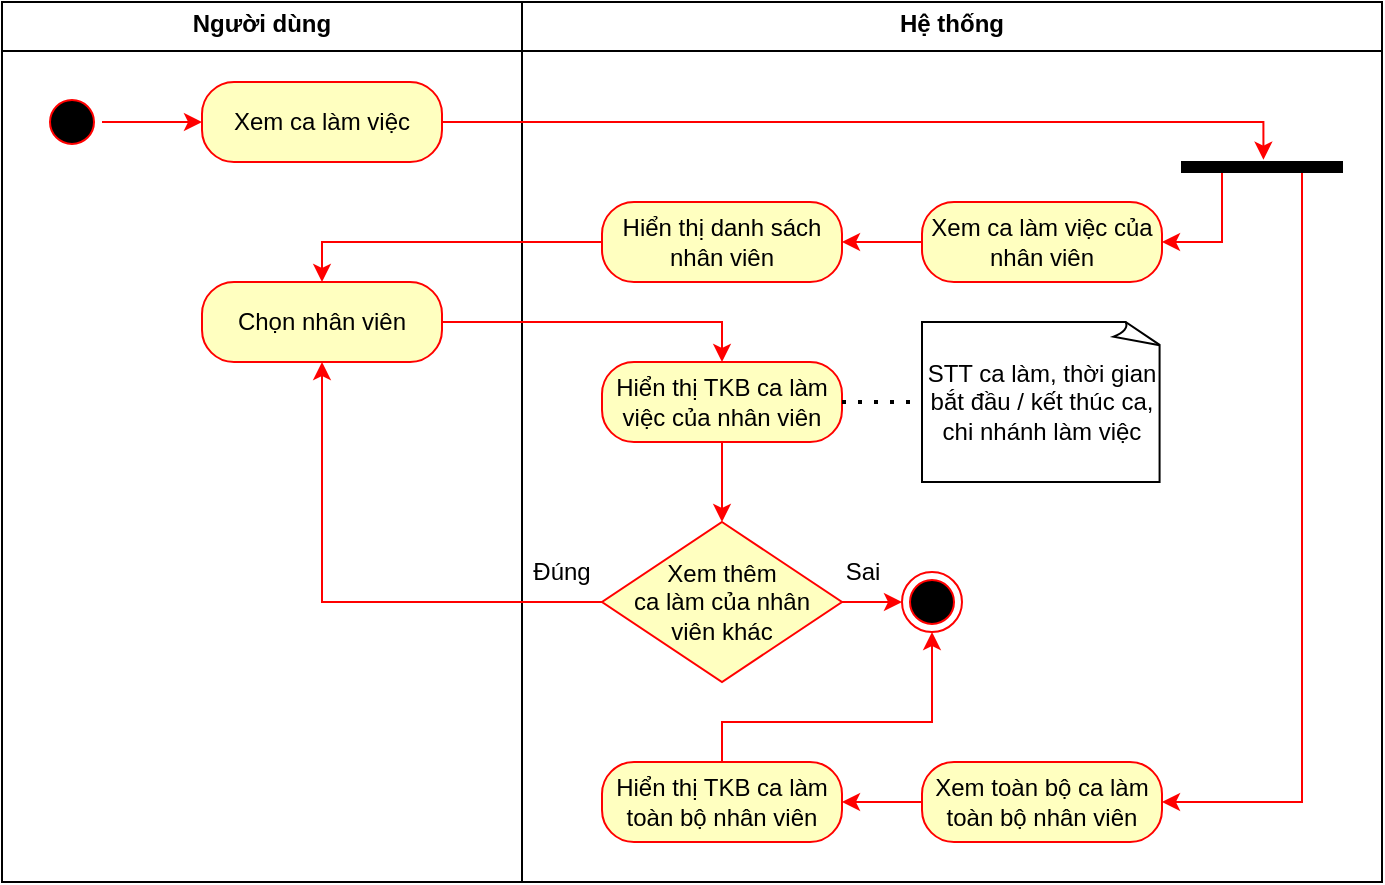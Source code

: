 <mxfile version="26.0.10">
  <diagram name="Page-1" id="J7hVwGmz75pZ2IctVEko">
    <mxGraphModel dx="976" dy="418" grid="1" gridSize="10" guides="1" tooltips="1" connect="1" arrows="1" fold="1" page="1" pageScale="1" pageWidth="850" pageHeight="1100" math="0" shadow="0">
      <root>
        <mxCell id="0" />
        <mxCell id="1" parent="0" />
        <mxCell id="FlScV6MKPYaaFeFTB3xO-60" value="&lt;p style=&quot;margin:0px;margin-top:4px;text-align:center;&quot;&gt;&lt;b&gt;Hệ thống&lt;/b&gt;&lt;/p&gt;&lt;hr size=&quot;1&quot; style=&quot;border-style:solid;&quot;&gt;&lt;div style=&quot;height:2px;&quot;&gt;&lt;/div&gt;" style="verticalAlign=top;align=left;overflow=fill;html=1;whiteSpace=wrap;" parent="1" vertex="1">
          <mxGeometry x="260" width="430" height="440" as="geometry" />
        </mxCell>
        <mxCell id="FlScV6MKPYaaFeFTB3xO-59" value="&lt;p style=&quot;margin:0px;margin-top:4px;text-align:center;&quot;&gt;&lt;b&gt;Người dùng&lt;/b&gt;&lt;/p&gt;&lt;hr size=&quot;1&quot; style=&quot;border-style:solid;&quot;&gt;&lt;div style=&quot;height:2px;&quot;&gt;&lt;/div&gt;" style="verticalAlign=top;align=left;overflow=fill;html=1;whiteSpace=wrap;" parent="1" vertex="1">
          <mxGeometry width="260" height="440" as="geometry" />
        </mxCell>
        <mxCell id="FlScV6MKPYaaFeFTB3xO-3" value="" style="ellipse;html=1;shape=startState;fillColor=#000000;strokeColor=#FF0000;" parent="1" vertex="1">
          <mxGeometry x="20" y="45" width="30" height="30" as="geometry" />
        </mxCell>
        <mxCell id="FlScV6MKPYaaFeFTB3xO-4" value="" style="edgeStyle=orthogonalEdgeStyle;rounded=0;orthogonalLoop=1;jettySize=auto;html=1;strokeColor=#FF0000;" parent="1" source="FlScV6MKPYaaFeFTB3xO-3" target="FlScV6MKPYaaFeFTB3xO-6" edge="1">
          <mxGeometry relative="1" as="geometry" />
        </mxCell>
        <mxCell id="FlScV6MKPYaaFeFTB3xO-6" value="Xem ca làm việc" style="rounded=1;whiteSpace=wrap;html=1;arcSize=40;fontColor=#000000;fillColor=#ffffc0;strokeColor=#FF0000;" parent="1" vertex="1">
          <mxGeometry x="100" y="40" width="120" height="40" as="geometry" />
        </mxCell>
        <mxCell id="FlScV6MKPYaaFeFTB3xO-11" value="" style="edgeStyle=orthogonalEdgeStyle;rounded=0;orthogonalLoop=1;jettySize=auto;html=1;strokeColor=#FF0000;" parent="1" edge="1">
          <mxGeometry relative="1" as="geometry">
            <mxPoint x="360" y="180" as="sourcePoint" />
            <mxPoint x="360" y="180" as="targetPoint" />
          </mxGeometry>
        </mxCell>
        <mxCell id="FlScV6MKPYaaFeFTB3xO-35" value="" style="edgeStyle=orthogonalEdgeStyle;rounded=0;orthogonalLoop=1;jettySize=auto;html=1;strokeColor=#FF0000;" parent="1" source="FlScV6MKPYaaFeFTB3xO-25" target="FlScV6MKPYaaFeFTB3xO-27" edge="1">
          <mxGeometry relative="1" as="geometry" />
        </mxCell>
        <mxCell id="FlScV6MKPYaaFeFTB3xO-25" value="Xem ca làm việc của nhân viên" style="rounded=1;whiteSpace=wrap;html=1;arcSize=40;fontColor=#000000;fillColor=#ffffc0;strokeColor=#FF0000;" parent="1" vertex="1">
          <mxGeometry x="460" y="100" width="120" height="40" as="geometry" />
        </mxCell>
        <mxCell id="FlScV6MKPYaaFeFTB3xO-50" value="" style="edgeStyle=orthogonalEdgeStyle;rounded=0;orthogonalLoop=1;jettySize=auto;html=1;strokeColor=#FF0000;" parent="1" source="FlScV6MKPYaaFeFTB3xO-26" target="FlScV6MKPYaaFeFTB3xO-48" edge="1">
          <mxGeometry relative="1" as="geometry" />
        </mxCell>
        <mxCell id="FlScV6MKPYaaFeFTB3xO-26" value="Xem toàn bộ ca làm toàn bộ nhân viên" style="rounded=1;whiteSpace=wrap;html=1;arcSize=40;fontColor=#000000;fillColor=#ffffc0;strokeColor=#FF0000;" parent="1" vertex="1">
          <mxGeometry x="460" y="380" width="120" height="40" as="geometry" />
        </mxCell>
        <mxCell id="FlScV6MKPYaaFeFTB3xO-38" value="" style="edgeStyle=orthogonalEdgeStyle;rounded=0;orthogonalLoop=1;jettySize=auto;html=1;strokeColor=#FF0000;" parent="1" source="FlScV6MKPYaaFeFTB3xO-27" target="FlScV6MKPYaaFeFTB3xO-28" edge="1">
          <mxGeometry relative="1" as="geometry">
            <Array as="points">
              <mxPoint x="160" y="120" />
            </Array>
          </mxGeometry>
        </mxCell>
        <mxCell id="FlScV6MKPYaaFeFTB3xO-27" value="Hiển thị danh sách nhân viên" style="rounded=1;whiteSpace=wrap;html=1;arcSize=40;fontColor=#000000;fillColor=#ffffc0;strokeColor=#FF0000;" parent="1" vertex="1">
          <mxGeometry x="300" y="100" width="120" height="40" as="geometry" />
        </mxCell>
        <mxCell id="FlScV6MKPYaaFeFTB3xO-39" value="" style="edgeStyle=orthogonalEdgeStyle;rounded=0;orthogonalLoop=1;jettySize=auto;html=1;strokeColor=#FF0000;" parent="1" source="FlScV6MKPYaaFeFTB3xO-28" target="FlScV6MKPYaaFeFTB3xO-33" edge="1">
          <mxGeometry relative="1" as="geometry">
            <Array as="points">
              <mxPoint x="360" y="160" />
            </Array>
          </mxGeometry>
        </mxCell>
        <mxCell id="FlScV6MKPYaaFeFTB3xO-28" value="Chọn nhân viên" style="rounded=1;whiteSpace=wrap;html=1;arcSize=40;fontColor=#000000;fillColor=#ffffc0;strokeColor=#FF0000;" parent="1" vertex="1">
          <mxGeometry x="100" y="140" width="120" height="40" as="geometry" />
        </mxCell>
        <mxCell id="FlScV6MKPYaaFeFTB3xO-40" style="edgeStyle=orthogonalEdgeStyle;rounded=0;orthogonalLoop=1;jettySize=auto;html=1;entryX=0.5;entryY=1;entryDx=0;entryDy=0;strokeColor=#FF0000;" parent="1" source="FlScV6MKPYaaFeFTB3xO-29" target="FlScV6MKPYaaFeFTB3xO-28" edge="1">
          <mxGeometry relative="1" as="geometry" />
        </mxCell>
        <mxCell id="FlScV6MKPYaaFeFTB3xO-46" value="" style="edgeStyle=orthogonalEdgeStyle;rounded=0;orthogonalLoop=1;jettySize=auto;html=1;strokeColor=#FF0000;" parent="1" source="FlScV6MKPYaaFeFTB3xO-29" target="FlScV6MKPYaaFeFTB3xO-45" edge="1">
          <mxGeometry relative="1" as="geometry" />
        </mxCell>
        <mxCell id="FlScV6MKPYaaFeFTB3xO-29" value="Xem thêm&lt;br&gt;ca làm của nhân&lt;div&gt;viên khác&lt;br&gt;&lt;/div&gt;" style="rhombus;whiteSpace=wrap;html=1;fontColor=#000000;fillColor=#ffffc0;strokeColor=#FF0000;" parent="1" vertex="1">
          <mxGeometry x="300" y="260" width="120" height="80" as="geometry" />
        </mxCell>
        <mxCell id="FlScV6MKPYaaFeFTB3xO-43" style="edgeStyle=orthogonalEdgeStyle;rounded=0;orthogonalLoop=1;jettySize=auto;html=1;entryX=0.5;entryY=0;entryDx=0;entryDy=0;strokeColor=#FF0000;" parent="1" source="FlScV6MKPYaaFeFTB3xO-33" target="FlScV6MKPYaaFeFTB3xO-29" edge="1">
          <mxGeometry relative="1" as="geometry" />
        </mxCell>
        <mxCell id="FlScV6MKPYaaFeFTB3xO-33" value="Hiển thị TKB ca làm việc của nhân viên" style="rounded=1;whiteSpace=wrap;html=1;arcSize=40;fontColor=#000000;fillColor=#ffffc0;strokeColor=#FF0000;" parent="1" vertex="1">
          <mxGeometry x="300" y="180" width="120" height="40" as="geometry" />
        </mxCell>
        <mxCell id="FlScV6MKPYaaFeFTB3xO-34" value="STT ca làm, thời gian bắt đầu / kết thúc ca, chi nhánh làm việc" style="whiteSpace=wrap;html=1;shape=mxgraph.basic.document;align=center;strokeColor=#000000;" parent="1" vertex="1">
          <mxGeometry x="460" y="160" width="120" height="80" as="geometry" />
        </mxCell>
        <mxCell id="FlScV6MKPYaaFeFTB3xO-45" value="" style="ellipse;html=1;shape=endState;fillColor=#000000;strokeColor=#FF0000;" parent="1" vertex="1">
          <mxGeometry x="450" y="285" width="30" height="30" as="geometry" />
        </mxCell>
        <mxCell id="FlScV6MKPYaaFeFTB3xO-47" value="" style="endArrow=none;dashed=1;html=1;dashPattern=1 3;strokeWidth=2;rounded=0;entryX=0;entryY=0.5;entryDx=0;entryDy=0;entryPerimeter=0;strokeColor=#000000;" parent="1" target="FlScV6MKPYaaFeFTB3xO-34" edge="1">
          <mxGeometry width="50" height="50" relative="1" as="geometry">
            <mxPoint x="420" y="200" as="sourcePoint" />
            <mxPoint x="450" y="200" as="targetPoint" />
          </mxGeometry>
        </mxCell>
        <mxCell id="FlScV6MKPYaaFeFTB3xO-64" style="edgeStyle=orthogonalEdgeStyle;rounded=0;orthogonalLoop=1;jettySize=auto;html=1;entryX=0.5;entryY=1;entryDx=0;entryDy=0;strokeColor=light-dark(#FF0000,#FFFFFF);" parent="1" source="FlScV6MKPYaaFeFTB3xO-48" target="FlScV6MKPYaaFeFTB3xO-45" edge="1">
          <mxGeometry relative="1" as="geometry">
            <Array as="points">
              <mxPoint x="360" y="360" />
              <mxPoint x="465" y="360" />
            </Array>
          </mxGeometry>
        </mxCell>
        <mxCell id="FlScV6MKPYaaFeFTB3xO-48" value="Hiển thị TKB ca làm toàn bộ nhân viên" style="rounded=1;whiteSpace=wrap;html=1;arcSize=40;fontColor=#000000;fillColor=#ffffc0;strokeColor=#FF0000;" parent="1" vertex="1">
          <mxGeometry x="300" y="380" width="120" height="40" as="geometry" />
        </mxCell>
        <mxCell id="FlScV6MKPYaaFeFTB3xO-54" style="edgeStyle=orthogonalEdgeStyle;rounded=0;orthogonalLoop=1;jettySize=auto;html=1;entryX=1;entryY=0.5;entryDx=0;entryDy=0;strokeColor=#FF0000;" parent="1" source="FlScV6MKPYaaFeFTB3xO-52" target="FlScV6MKPYaaFeFTB3xO-25" edge="1">
          <mxGeometry relative="1" as="geometry">
            <Array as="points">
              <mxPoint x="610" y="120" />
            </Array>
          </mxGeometry>
        </mxCell>
        <mxCell id="FlScV6MKPYaaFeFTB3xO-55" style="edgeStyle=orthogonalEdgeStyle;rounded=0;orthogonalLoop=1;jettySize=auto;html=1;entryX=1;entryY=0.5;entryDx=0;entryDy=0;strokeColor=#FF0000;" parent="1" source="FlScV6MKPYaaFeFTB3xO-52" target="FlScV6MKPYaaFeFTB3xO-26" edge="1">
          <mxGeometry relative="1" as="geometry">
            <mxPoint x="630" y="210" as="targetPoint" />
            <Array as="points">
              <mxPoint x="650" y="400" />
            </Array>
          </mxGeometry>
        </mxCell>
        <mxCell id="FlScV6MKPYaaFeFTB3xO-52" value="" style="html=1;points=[];perimeter=orthogonalPerimeter;fillColor=strokeColor;direction=south;strokeColor=#000000;" parent="1" vertex="1">
          <mxGeometry x="590" y="80" width="80" height="5" as="geometry" />
        </mxCell>
        <mxCell id="FlScV6MKPYaaFeFTB3xO-53" style="edgeStyle=orthogonalEdgeStyle;rounded=0;orthogonalLoop=1;jettySize=auto;html=1;entryX=-0.232;entryY=0.491;entryDx=0;entryDy=0;entryPerimeter=0;strokeColor=#FF0000;" parent="1" source="FlScV6MKPYaaFeFTB3xO-6" target="FlScV6MKPYaaFeFTB3xO-52" edge="1">
          <mxGeometry relative="1" as="geometry">
            <Array as="points">
              <mxPoint x="631" y="60" />
            </Array>
          </mxGeometry>
        </mxCell>
        <mxCell id="OZHfErKivjJZWPwB0uxw-2" value="Đúng" style="text;html=1;align=center;verticalAlign=middle;whiteSpace=wrap;rounded=0;fontFamily=Helvetica;fontSize=12;fontColor=#000000;" vertex="1" parent="1">
          <mxGeometry x="250" y="270" width="60" height="30" as="geometry" />
        </mxCell>
        <mxCell id="OZHfErKivjJZWPwB0uxw-3" value="Sai" style="text;html=1;align=center;verticalAlign=middle;resizable=0;points=[];autosize=1;strokeColor=none;fillColor=none;" vertex="1" parent="1">
          <mxGeometry x="410" y="270" width="40" height="30" as="geometry" />
        </mxCell>
      </root>
    </mxGraphModel>
  </diagram>
</mxfile>
